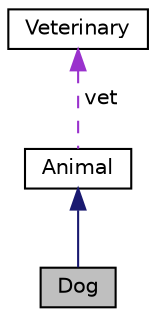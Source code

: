 digraph "Dog"
{
 // LATEX_PDF_SIZE
  edge [fontname="Helvetica",fontsize="10",labelfontname="Helvetica",labelfontsize="10"];
  node [fontname="Helvetica",fontsize="10",shape=record];
  Node1 [label="Dog",height=0.2,width=0.4,color="black", fillcolor="grey75", style="filled", fontcolor="black",tooltip=" "];
  Node2 -> Node1 [dir="back",color="midnightblue",fontsize="10",style="solid",fontname="Helvetica"];
  Node2 [label="Animal",height=0.2,width=0.4,color="black", fillcolor="white", style="filled",URL="$classAnimal.html",tooltip=" "];
  Node3 -> Node2 [dir="back",color="darkorchid3",fontsize="10",style="dashed",label=" vet" ,fontname="Helvetica"];
  Node3 [label="Veterinary",height=0.2,width=0.4,color="black", fillcolor="white", style="filled",URL="$classVeterinary.html",tooltip=" "];
}
